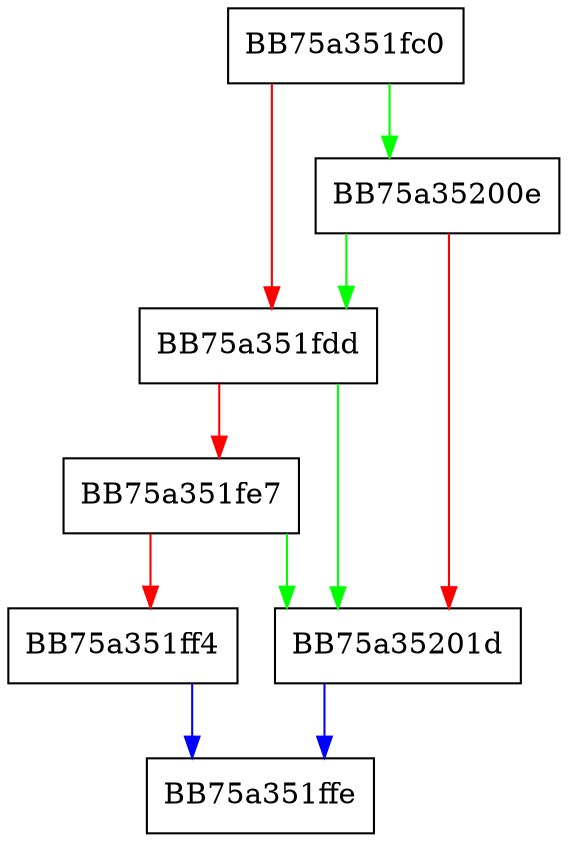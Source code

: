 digraph match_char {
  node [shape="box"];
  graph [splines=ortho];
  BB75a351fc0 -> BB75a35200e [color="green"];
  BB75a351fc0 -> BB75a351fdd [color="red"];
  BB75a351fdd -> BB75a35201d [color="green"];
  BB75a351fdd -> BB75a351fe7 [color="red"];
  BB75a351fe7 -> BB75a35201d [color="green"];
  BB75a351fe7 -> BB75a351ff4 [color="red"];
  BB75a351ff4 -> BB75a351ffe [color="blue"];
  BB75a35200e -> BB75a351fdd [color="green"];
  BB75a35200e -> BB75a35201d [color="red"];
  BB75a35201d -> BB75a351ffe [color="blue"];
}